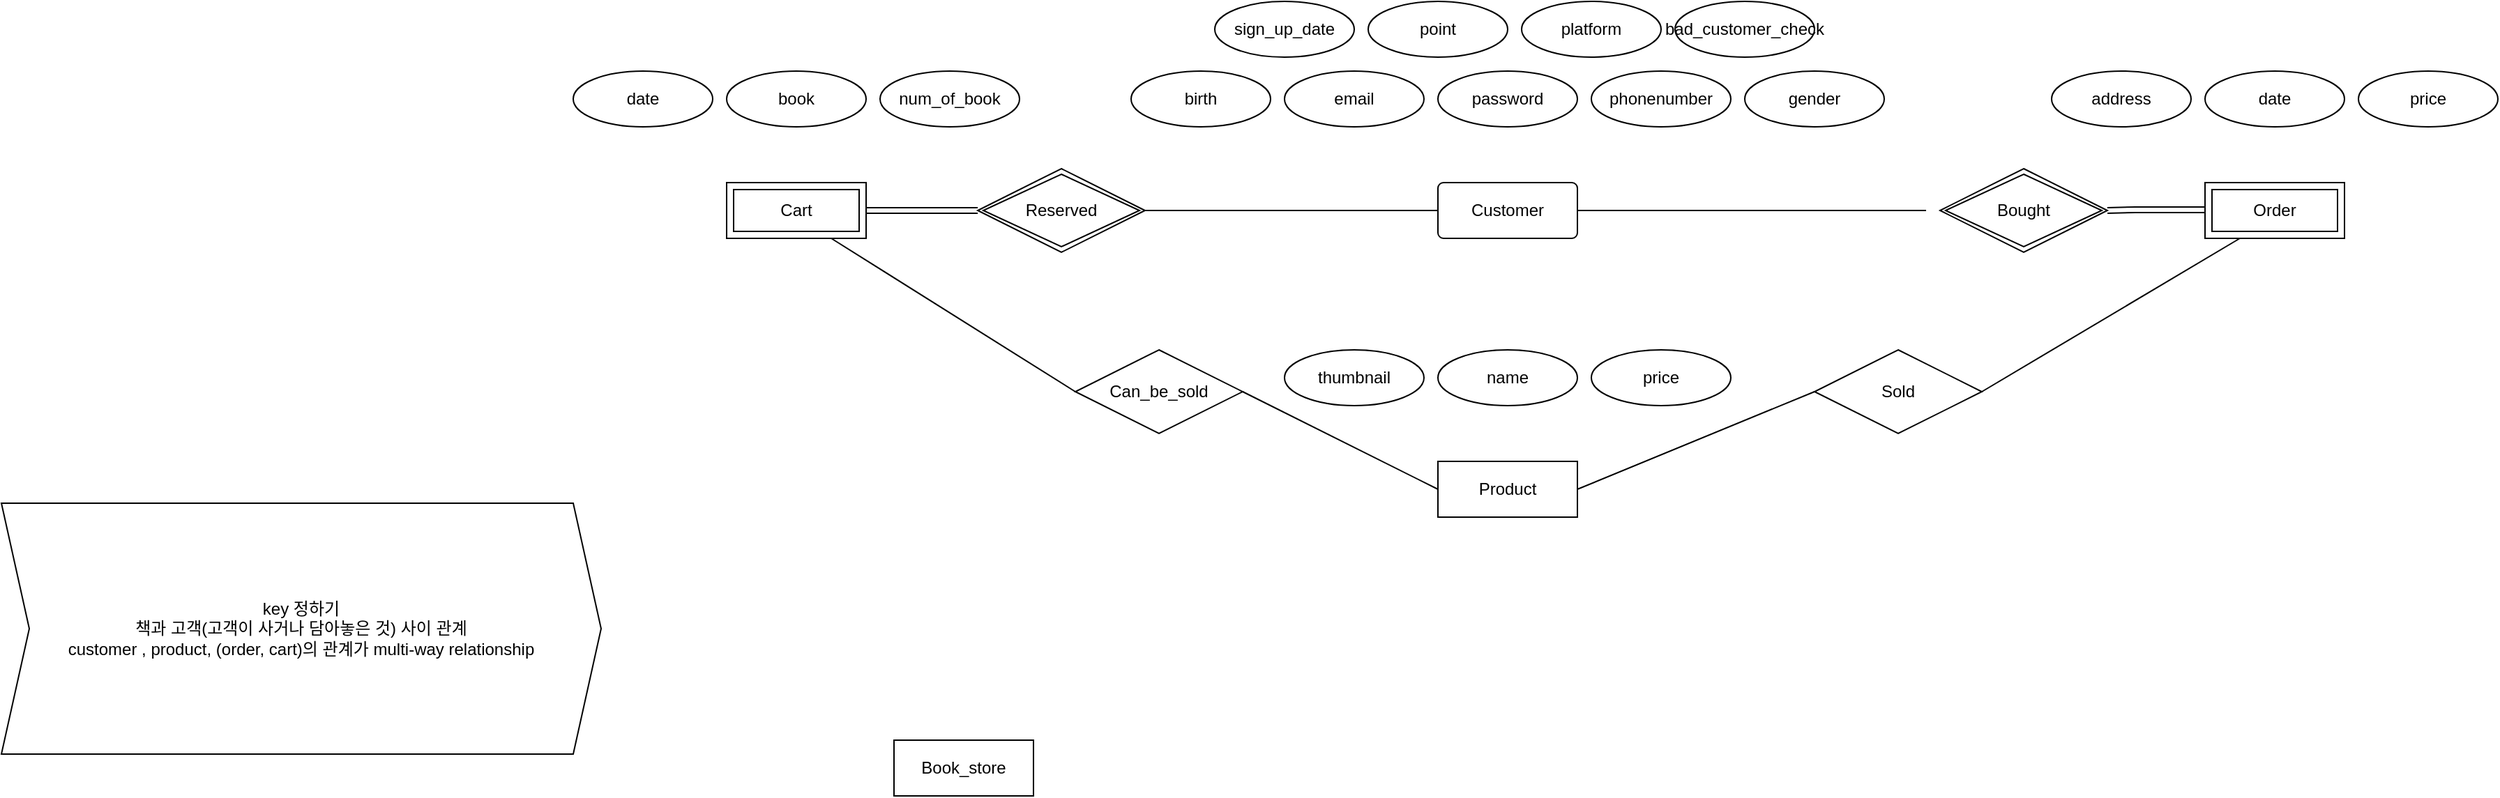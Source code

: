 <mxfile version="14.5.4" type="github">
  <diagram id="R2lEEEUBdFMjLlhIrx00" name="Page-1">
    <mxGraphModel dx="2410" dy="504" grid="1" gridSize="10" guides="1" tooltips="1" connect="1" arrows="1" fold="1" page="1" pageScale="1" pageWidth="850" pageHeight="1100" math="0" shadow="0" extFonts="Permanent Marker^https://fonts.googleapis.com/css?family=Permanent+Marker">
      <root>
        <mxCell id="0" />
        <mxCell id="1" parent="0" />
        <mxCell id="TV2nKvwLbIbf3X-oH7Zf-14" value="Sold" style="shape=rhombus;perimeter=rhombusPerimeter;whiteSpace=wrap;html=1;align=center;" parent="1" vertex="1">
          <mxGeometry x="440" y="320" width="120" height="60" as="geometry" />
        </mxCell>
        <mxCell id="TV2nKvwLbIbf3X-oH7Zf-17" value="Customer" style="rounded=1;arcSize=10;whiteSpace=wrap;html=1;align=center;" parent="1" vertex="1">
          <mxGeometry x="170" y="200" width="100" height="40" as="geometry" />
        </mxCell>
        <mxCell id="TV2nKvwLbIbf3X-oH7Zf-18" value="email" style="ellipse;whiteSpace=wrap;html=1;align=center;" parent="1" vertex="1">
          <mxGeometry x="60" y="120" width="100" height="40" as="geometry" />
        </mxCell>
        <mxCell id="TV2nKvwLbIbf3X-oH7Zf-19" value="sign_up_date" style="ellipse;whiteSpace=wrap;html=1;align=center;" parent="1" vertex="1">
          <mxGeometry x="10" y="70" width="100" height="40" as="geometry" />
        </mxCell>
        <mxCell id="TV2nKvwLbIbf3X-oH7Zf-20" value="birth" style="ellipse;whiteSpace=wrap;html=1;align=center;" parent="1" vertex="1">
          <mxGeometry x="-50" y="120" width="100" height="40" as="geometry" />
        </mxCell>
        <mxCell id="TV2nKvwLbIbf3X-oH7Zf-21" value="gender" style="ellipse;whiteSpace=wrap;html=1;align=center;" parent="1" vertex="1">
          <mxGeometry x="390" y="120" width="100" height="40" as="geometry" />
        </mxCell>
        <mxCell id="TV2nKvwLbIbf3X-oH7Zf-22" value="phonenumber" style="ellipse;whiteSpace=wrap;html=1;align=center;" parent="1" vertex="1">
          <mxGeometry x="280" y="120" width="100" height="40" as="geometry" />
        </mxCell>
        <mxCell id="TV2nKvwLbIbf3X-oH7Zf-23" value="password" style="ellipse;whiteSpace=wrap;html=1;align=center;" parent="1" vertex="1">
          <mxGeometry x="170" y="120" width="100" height="40" as="geometry" />
        </mxCell>
        <mxCell id="TV2nKvwLbIbf3X-oH7Zf-27" value="point" style="ellipse;whiteSpace=wrap;html=1;align=center;" parent="1" vertex="1">
          <mxGeometry x="120" y="70" width="100" height="40" as="geometry" />
        </mxCell>
        <mxCell id="TV2nKvwLbIbf3X-oH7Zf-28" value="platform" style="ellipse;whiteSpace=wrap;html=1;align=center;" parent="1" vertex="1">
          <mxGeometry x="230" y="70" width="100" height="40" as="geometry" />
        </mxCell>
        <mxCell id="TV2nKvwLbIbf3X-oH7Zf-29" value="bad_customer_check" style="ellipse;whiteSpace=wrap;html=1;align=center;" parent="1" vertex="1">
          <mxGeometry x="340" y="70" width="100" height="40" as="geometry" />
        </mxCell>
        <mxCell id="TV2nKvwLbIbf3X-oH7Zf-36" value="" style="endArrow=none;html=1;entryX=0;entryY=0.5;entryDx=0;entryDy=0;exitX=1;exitY=0.5;exitDx=0;exitDy=0;" parent="1" source="TV2nKvwLbIbf3X-oH7Zf-17" edge="1">
          <mxGeometry width="50" height="50" relative="1" as="geometry">
            <mxPoint x="420" y="510" as="sourcePoint" />
            <mxPoint x="520" y="220" as="targetPoint" />
          </mxGeometry>
        </mxCell>
        <mxCell id="TV2nKvwLbIbf3X-oH7Zf-38" value="Reserved" style="shape=rhombus;double=1;perimeter=rhombusPerimeter;whiteSpace=wrap;html=1;align=center;" parent="1" vertex="1">
          <mxGeometry x="-160" y="190" width="120" height="60" as="geometry" />
        </mxCell>
        <mxCell id="TV2nKvwLbIbf3X-oH7Zf-39" value="Cart" style="shape=ext;margin=3;double=1;whiteSpace=wrap;html=1;align=center;" parent="1" vertex="1">
          <mxGeometry x="-340" y="200" width="100" height="40" as="geometry" />
        </mxCell>
        <mxCell id="TV2nKvwLbIbf3X-oH7Zf-43" value="" style="shape=link;html=1;exitX=1;exitY=0.5;exitDx=0;exitDy=0;entryX=0;entryY=0.5;entryDx=0;entryDy=0;" parent="1" source="TV2nKvwLbIbf3X-oH7Zf-39" target="TV2nKvwLbIbf3X-oH7Zf-38" edge="1">
          <mxGeometry width="100" relative="1" as="geometry">
            <mxPoint x="-110" y="480" as="sourcePoint" />
            <mxPoint x="-10" y="480" as="targetPoint" />
          </mxGeometry>
        </mxCell>
        <mxCell id="TV2nKvwLbIbf3X-oH7Zf-44" value="" style="endArrow=none;html=1;exitX=1;exitY=0.5;exitDx=0;exitDy=0;entryX=0;entryY=0.5;entryDx=0;entryDy=0;" parent="1" source="TV2nKvwLbIbf3X-oH7Zf-38" target="TV2nKvwLbIbf3X-oH7Zf-17" edge="1">
          <mxGeometry width="50" height="50" relative="1" as="geometry">
            <mxPoint x="90" y="510" as="sourcePoint" />
            <mxPoint x="140" y="460" as="targetPoint" />
          </mxGeometry>
        </mxCell>
        <mxCell id="TV2nKvwLbIbf3X-oH7Zf-47" value="book" style="ellipse;whiteSpace=wrap;html=1;align=center;" parent="1" vertex="1">
          <mxGeometry x="-340" y="120" width="100" height="40" as="geometry" />
        </mxCell>
        <mxCell id="TV2nKvwLbIbf3X-oH7Zf-48" value="date" style="ellipse;whiteSpace=wrap;html=1;align=center;" parent="1" vertex="1">
          <mxGeometry x="-450" y="120" width="100" height="40" as="geometry" />
        </mxCell>
        <mxCell id="TV2nKvwLbIbf3X-oH7Zf-49" value="num_of_book" style="ellipse;whiteSpace=wrap;html=1;align=center;" parent="1" vertex="1">
          <mxGeometry x="-230" y="120" width="100" height="40" as="geometry" />
        </mxCell>
        <mxCell id="TV2nKvwLbIbf3X-oH7Zf-51" value="address" style="ellipse;whiteSpace=wrap;html=1;align=center;" parent="1" vertex="1">
          <mxGeometry x="610" y="120" width="100" height="40" as="geometry" />
        </mxCell>
        <mxCell id="TV2nKvwLbIbf3X-oH7Zf-52" value="date" style="ellipse;whiteSpace=wrap;html=1;align=center;" parent="1" vertex="1">
          <mxGeometry x="720" y="120" width="100" height="40" as="geometry" />
        </mxCell>
        <mxCell id="TV2nKvwLbIbf3X-oH7Zf-54" value="price" style="ellipse;whiteSpace=wrap;html=1;align=center;" parent="1" vertex="1">
          <mxGeometry x="830" y="120" width="100" height="40" as="geometry" />
        </mxCell>
        <mxCell id="TV2nKvwLbIbf3X-oH7Zf-55" value="Book_store" style="whiteSpace=wrap;html=1;align=center;" parent="1" vertex="1">
          <mxGeometry x="-220" y="600" width="100" height="40" as="geometry" />
        </mxCell>
        <mxCell id="TV2nKvwLbIbf3X-oH7Zf-56" value="key 정하기&lt;br&gt;책과 고객(고객이 사거나 담아놓은 것) 사이 관계&lt;br&gt;customer , product, (order, cart)의 관계가 multi-way relationship" style="shape=step;perimeter=stepPerimeter;whiteSpace=wrap;html=1;fixedSize=1;" parent="1" vertex="1">
          <mxGeometry x="-860" y="430" width="430" height="180" as="geometry" />
        </mxCell>
        <mxCell id="yr5uUNzKP3yAN2w8F4b3-1" value="Product" style="whiteSpace=wrap;html=1;align=center;" vertex="1" parent="1">
          <mxGeometry x="170" y="400" width="100" height="40" as="geometry" />
        </mxCell>
        <mxCell id="yr5uUNzKP3yAN2w8F4b3-3" value="Bought" style="shape=rhombus;double=1;perimeter=rhombusPerimeter;whiteSpace=wrap;html=1;align=center;" vertex="1" parent="1">
          <mxGeometry x="530" y="190" width="120" height="60" as="geometry" />
        </mxCell>
        <mxCell id="yr5uUNzKP3yAN2w8F4b3-4" value="Order" style="shape=ext;margin=3;double=1;whiteSpace=wrap;html=1;align=center;" vertex="1" parent="1">
          <mxGeometry x="720" y="200" width="100" height="40" as="geometry" />
        </mxCell>
        <mxCell id="yr5uUNzKP3yAN2w8F4b3-5" value="" style="shape=link;html=1;exitX=1;exitY=0.5;exitDx=0;exitDy=0;" edge="1" parent="1" source="yr5uUNzKP3yAN2w8F4b3-3">
          <mxGeometry width="100" relative="1" as="geometry">
            <mxPoint x="660" y="220" as="sourcePoint" />
            <mxPoint x="720" y="219.5" as="targetPoint" />
            <Array as="points">
              <mxPoint x="670" y="219.5" />
            </Array>
          </mxGeometry>
        </mxCell>
        <mxCell id="yr5uUNzKP3yAN2w8F4b3-6" value="" style="endArrow=none;html=1;exitX=1;exitY=0.5;exitDx=0;exitDy=0;entryX=0;entryY=0.5;entryDx=0;entryDy=0;" edge="1" parent="1" source="yr5uUNzKP3yAN2w8F4b3-1" target="TV2nKvwLbIbf3X-oH7Zf-14">
          <mxGeometry width="50" height="50" relative="1" as="geometry">
            <mxPoint x="390" y="330" as="sourcePoint" />
            <mxPoint x="440" y="280" as="targetPoint" />
          </mxGeometry>
        </mxCell>
        <mxCell id="yr5uUNzKP3yAN2w8F4b3-7" value="" style="endArrow=none;html=1;entryX=0.25;entryY=1;entryDx=0;entryDy=0;exitX=1;exitY=0.5;exitDx=0;exitDy=0;" edge="1" parent="1" source="TV2nKvwLbIbf3X-oH7Zf-14" target="yr5uUNzKP3yAN2w8F4b3-4">
          <mxGeometry width="50" height="50" relative="1" as="geometry">
            <mxPoint x="390" y="330" as="sourcePoint" />
            <mxPoint x="440" y="280" as="targetPoint" />
          </mxGeometry>
        </mxCell>
        <mxCell id="yr5uUNzKP3yAN2w8F4b3-9" value="price" style="ellipse;whiteSpace=wrap;html=1;align=center;" vertex="1" parent="1">
          <mxGeometry x="280" y="320" width="100" height="40" as="geometry" />
        </mxCell>
        <mxCell id="yr5uUNzKP3yAN2w8F4b3-10" value="name" style="ellipse;whiteSpace=wrap;html=1;align=center;" vertex="1" parent="1">
          <mxGeometry x="170" y="320" width="100" height="40" as="geometry" />
        </mxCell>
        <mxCell id="yr5uUNzKP3yAN2w8F4b3-12" value="thumbnail" style="ellipse;whiteSpace=wrap;html=1;align=center;" vertex="1" parent="1">
          <mxGeometry x="60" y="320" width="100" height="40" as="geometry" />
        </mxCell>
        <mxCell id="yr5uUNzKP3yAN2w8F4b3-13" value="Can_be_sold" style="shape=rhombus;perimeter=rhombusPerimeter;whiteSpace=wrap;html=1;align=center;" vertex="1" parent="1">
          <mxGeometry x="-90" y="320" width="120" height="60" as="geometry" />
        </mxCell>
        <mxCell id="yr5uUNzKP3yAN2w8F4b3-14" value="" style="endArrow=none;html=1;exitX=0.75;exitY=1;exitDx=0;exitDy=0;entryX=0;entryY=0.5;entryDx=0;entryDy=0;" edge="1" parent="1" source="TV2nKvwLbIbf3X-oH7Zf-39" target="yr5uUNzKP3yAN2w8F4b3-13">
          <mxGeometry width="50" height="50" relative="1" as="geometry">
            <mxPoint x="-300" y="290" as="sourcePoint" />
            <mxPoint x="-100" y="350" as="targetPoint" />
          </mxGeometry>
        </mxCell>
        <mxCell id="yr5uUNzKP3yAN2w8F4b3-15" value="" style="endArrow=none;html=1;exitX=1;exitY=0.5;exitDx=0;exitDy=0;entryX=0;entryY=0.5;entryDx=0;entryDy=0;" edge="1" parent="1" source="yr5uUNzKP3yAN2w8F4b3-13" target="yr5uUNzKP3yAN2w8F4b3-1">
          <mxGeometry width="50" height="50" relative="1" as="geometry">
            <mxPoint x="-20" y="240" as="sourcePoint" />
            <mxPoint x="190" y="240" as="targetPoint" />
          </mxGeometry>
        </mxCell>
      </root>
    </mxGraphModel>
  </diagram>
</mxfile>
